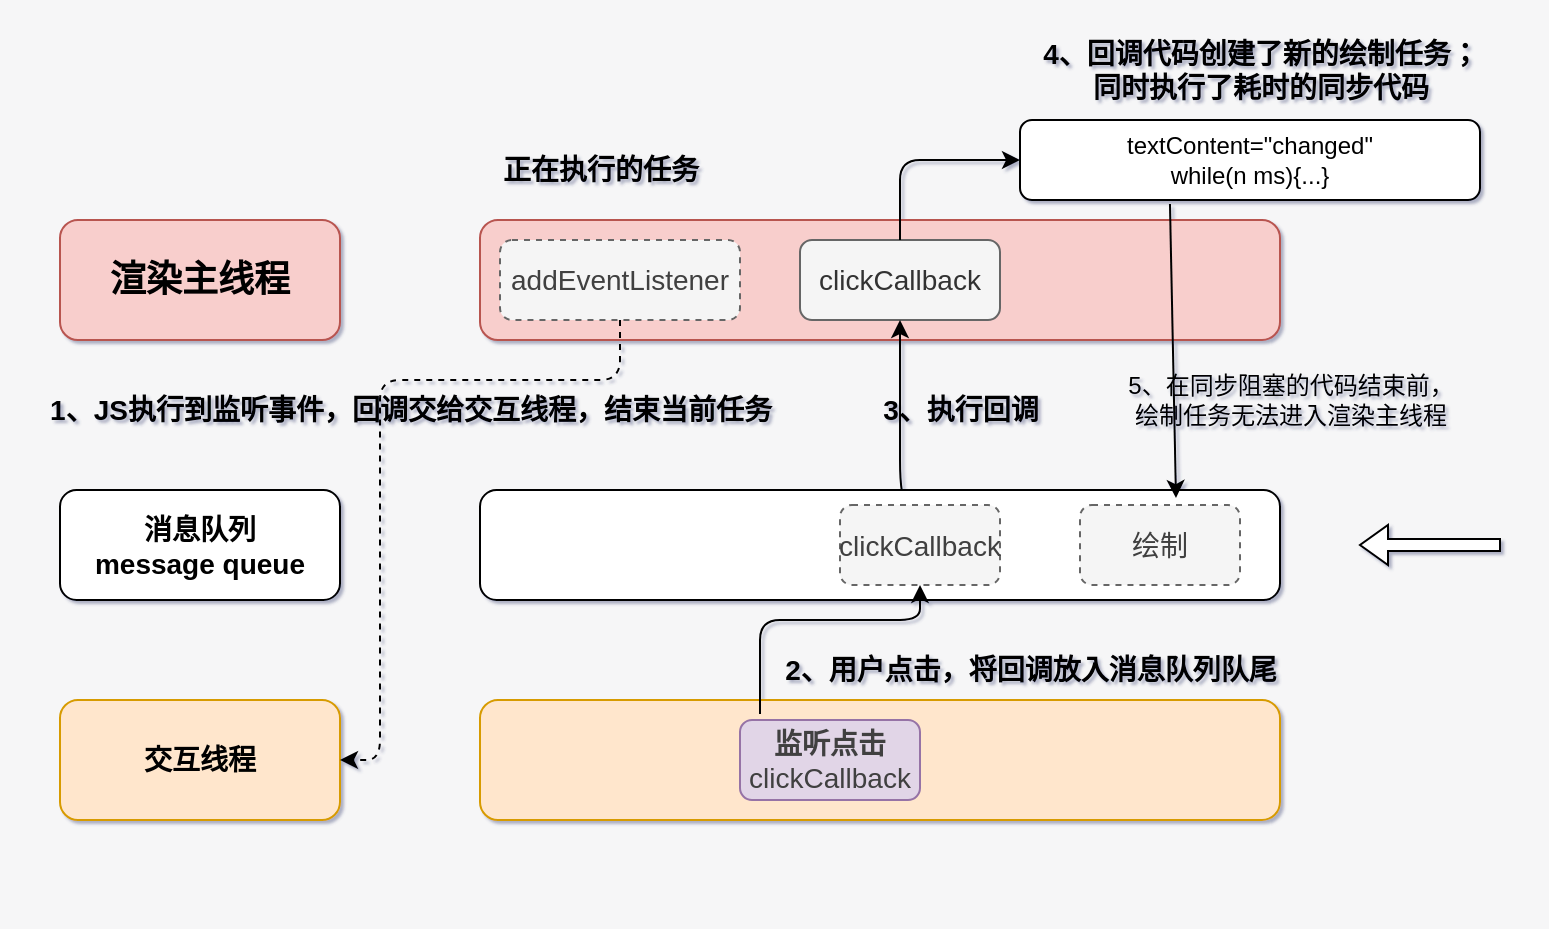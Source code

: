 <mxfile>
    <diagram id="7nYRHtWEUTvLt8xZohH6" name="第 1 页">
        <mxGraphModel dx="906" dy="1049" grid="1" gridSize="10" guides="1" tooltips="1" connect="1" arrows="1" fold="1" page="0" pageScale="1" pageWidth="827" pageHeight="1169" background="#F6F6F7" math="0" shadow="1">
            <root>
                <mxCell id="0"/>
                <mxCell id="1" parent="0"/>
                <mxCell id="77" value="" style="rounded=1;whiteSpace=wrap;html=1;fillColor=none;strokeColor=none;" parent="1" vertex="1">
                    <mxGeometry y="-40" width="770" height="460" as="geometry"/>
                </mxCell>
                <mxCell id="2" value="&lt;b&gt;&lt;font style=&quot;font-size: 18px;&quot;&gt;渲染主线程&lt;/font&gt;&lt;/b&gt;" style="rounded=1;whiteSpace=wrap;html=1;fillColor=#f8cecc;strokeColor=#b85450;" parent="1" vertex="1">
                    <mxGeometry x="30" y="70" width="140" height="60" as="geometry"/>
                </mxCell>
                <mxCell id="9" style="edgeStyle=none;html=1;exitX=1;exitY=0.5;exitDx=0;exitDy=0;" parent="1" source="3" edge="1">
                    <mxGeometry relative="1" as="geometry">
                        <mxPoint x="630" y="100" as="targetPoint"/>
                    </mxGeometry>
                </mxCell>
                <mxCell id="3" value="" style="rounded=1;whiteSpace=wrap;html=1;fillColor=#f8cecc;strokeColor=#b85450;" parent="1" vertex="1">
                    <mxGeometry x="240" y="70" width="400" height="60" as="geometry"/>
                </mxCell>
                <mxCell id="4" value="消息队列&lt;div&gt;message queue&lt;/div&gt;" style="rounded=1;whiteSpace=wrap;html=1;fontStyle=1;fontSize=14;" parent="1" vertex="1">
                    <mxGeometry x="30" y="205" width="140" height="55" as="geometry"/>
                </mxCell>
                <mxCell id="5" value="&lt;font style=&quot;font-size: 14px;&quot;&gt;clickCallback&lt;/font&gt;" style="rounded=1;whiteSpace=wrap;html=1;fillColor=#f5f5f5;fontColor=#333333;strokeColor=#666666;" parent="1" vertex="1">
                    <mxGeometry x="400" y="80" width="100" height="40" as="geometry"/>
                </mxCell>
                <mxCell id="6" value="&lt;font&gt;正在执行的任务&lt;/font&gt;" style="text;html=1;align=center;verticalAlign=middle;resizable=0;points=[];autosize=1;strokeColor=none;fillColor=none;fontStyle=1;fontSize=14;" parent="1" vertex="1">
                    <mxGeometry x="240" y="30" width="120" height="30" as="geometry"/>
                </mxCell>
                <mxCell id="85" value="" style="edgeStyle=none;html=1;exitX=0.4;exitY=-0.012;exitDx=0;exitDy=0;exitPerimeter=0;" edge="1" parent="1" source="16" target="5">
                    <mxGeometry relative="1" as="geometry">
                        <Array as="points">
                            <mxPoint x="450" y="200"/>
                            <mxPoint x="450" y="180"/>
                        </Array>
                    </mxGeometry>
                </mxCell>
                <mxCell id="8" value="" style="rounded=1;whiteSpace=wrap;html=1;" parent="1" vertex="1">
                    <mxGeometry x="240" y="205" width="400" height="55" as="geometry"/>
                </mxCell>
                <mxCell id="12" value="&lt;font style=&quot;font-size: 14px;&quot;&gt;&lt;b&gt;交互线程&lt;/b&gt;&lt;/font&gt;" style="rounded=1;whiteSpace=wrap;html=1;fillColor=#ffe6cc;strokeColor=#d79b00;" parent="1" vertex="1">
                    <mxGeometry x="30" y="310" width="140" height="60" as="geometry"/>
                </mxCell>
                <mxCell id="16" value="&lt;span style=&quot;color: rgb(63, 63, 63); font-size: 14px;&quot;&gt;clickCallback&lt;/span&gt;" style="rounded=1;whiteSpace=wrap;html=1;dashed=1;fillColor=#f5f5f5;fontColor=#333333;strokeColor=#666666;" parent="1" vertex="1">
                    <mxGeometry x="420" y="212.5" width="80" height="40" as="geometry"/>
                </mxCell>
                <mxCell id="27" value="" style="shape=singleArrow;direction=west;whiteSpace=wrap;html=1;" parent="1" vertex="1">
                    <mxGeometry x="680" y="222.5" width="70" height="20" as="geometry"/>
                </mxCell>
                <mxCell id="17" value="" style="endArrow=classic;html=1;dashed=1;exitX=0.5;exitY=1;exitDx=0;exitDy=0;entryX=1;entryY=0.5;entryDx=0;entryDy=0;" parent="1" source="78" target="12" edge="1">
                    <mxGeometry width="50" height="50" relative="1" as="geometry">
                        <mxPoint x="370" y="320" as="sourcePoint"/>
                        <mxPoint x="480" y="260" as="targetPoint"/>
                        <Array as="points">
                            <mxPoint x="310" y="150"/>
                            <mxPoint x="190" y="150"/>
                            <mxPoint x="190" y="340"/>
                        </Array>
                    </mxGeometry>
                </mxCell>
                <mxCell id="78" value="&lt;span style=&quot;color: rgb(63, 63, 63); font-size: 14px;&quot;&gt;addEventListener&lt;/span&gt;" style="rounded=1;whiteSpace=wrap;html=1;dashed=1;fillColor=#f5f5f5;fontColor=#333333;strokeColor=#666666;" vertex="1" parent="1">
                    <mxGeometry x="250" y="80" width="120" height="40" as="geometry"/>
                </mxCell>
                <mxCell id="79" value="1、JS执行到监听事件，回调交给交互线程，结束当前任务" style="text;html=1;align=center;verticalAlign=middle;resizable=0;points=[];autosize=1;strokeColor=none;fillColor=none;fontStyle=1;fontSize=14;" vertex="1" parent="1">
                    <mxGeometry x="15" y="150" width="380" height="30" as="geometry"/>
                </mxCell>
                <mxCell id="80" value="&lt;span style=&quot;font-family: monospace; font-size: 0px; text-align: start; text-wrap-mode: nowrap; background-color: rgb(251, 251, 251);&quot;&gt;%3CmxGraphModel%3E%3Croot%3E%3CmxCell%20id%3D%220%22%2F%3E%3CmxCell%20id%3D%221%22%20parent%3D%220%22%2F%3E%3CmxCell%20id%3D%222%22%20value%3D%22%26lt%3Bb%20style%3D%26quot%3Bcolor%3A%20rgb(63%2C%2063%2C%2063)%3B%20font-size%3A%2014px%3B%26quot%3B%26gt%3B%E8%AE%A1%E6%97%B6%E4%B8%AD...%26lt%3B%2Fb%26gt%3B%22%20style%3D%22rounded%3D1%3BwhiteSpace%3Dwrap%3Bhtml%3D1%3BfillColor%3D%23e1d5e7%3BstrokeColor%3D%239673a6%3B%22%20vertex%3D%221%22%20parent%3D%221%22%3E%3CmxGeometry%20x%3D%22330%22%20y%3D%22-850%22%20width%3D%22200%22%20height%3D%2240%22%20as%3D%22geometry%22%2F%3E%3C%2FmxCell%3E%3C%2Froot%3E%3C%2FmxGraphModel%3E&lt;/span&gt;" style="rounded=1;whiteSpace=wrap;html=1;fillColor=#ffe6cc;strokeColor=#d79b00;" vertex="1" parent="1">
                    <mxGeometry x="240" y="310" width="400" height="60" as="geometry"/>
                </mxCell>
                <mxCell id="82" value="&lt;b style=&quot;color: rgb(63, 63, 63); font-size: 14px;&quot;&gt;监听点击&lt;/b&gt;&lt;span style=&quot;color: rgb(63, 63, 63); font-size: 14px;&quot;&gt;clickCallback&lt;/span&gt;" style="rounded=1;whiteSpace=wrap;html=1;fillColor=#e1d5e7;strokeColor=#9673a6;" vertex="1" parent="1">
                    <mxGeometry x="370" y="320" width="90" height="40" as="geometry"/>
                </mxCell>
                <mxCell id="84" value="2、用户点击，将回调放入消息队列队尾" style="text;html=1;align=center;verticalAlign=middle;resizable=0;points=[];autosize=1;strokeColor=none;fillColor=none;fontStyle=1;fontSize=14;" vertex="1" parent="1">
                    <mxGeometry x="380" y="280" width="270" height="30" as="geometry"/>
                </mxCell>
                <mxCell id="86" value="" style="endArrow=classic;html=1;entryX=0.5;entryY=1;entryDx=0;entryDy=0;" edge="1" parent="1" target="16">
                    <mxGeometry width="50" height="50" relative="1" as="geometry">
                        <mxPoint x="380" y="317" as="sourcePoint"/>
                        <mxPoint x="410" y="160" as="targetPoint"/>
                        <Array as="points">
                            <mxPoint x="380" y="270"/>
                            <mxPoint x="460" y="270"/>
                        </Array>
                    </mxGeometry>
                </mxCell>
                <mxCell id="87" value="3、执行回调" style="text;html=1;align=center;verticalAlign=middle;resizable=0;points=[];autosize=1;strokeColor=none;fillColor=none;fontStyle=1;fontSize=14;" vertex="1" parent="1">
                    <mxGeometry x="430" y="150" width="100" height="30" as="geometry"/>
                </mxCell>
                <mxCell id="88" value="&lt;span style=&quot;color: rgb(63, 63, 63); font-size: 14px;&quot;&gt;绘制&lt;/span&gt;" style="rounded=1;whiteSpace=wrap;html=1;dashed=1;fillColor=#f5f5f5;fontColor=#333333;strokeColor=#666666;" vertex="1" parent="1">
                    <mxGeometry x="540" y="212.5" width="80" height="40" as="geometry"/>
                </mxCell>
                <mxCell id="89" value="" style="endArrow=classic;html=1;exitX=0.525;exitY=0.167;exitDx=0;exitDy=0;exitPerimeter=0;" edge="1" parent="1" source="3" target="90">
                    <mxGeometry width="50" height="50" relative="1" as="geometry">
                        <mxPoint x="500" y="100" as="sourcePoint"/>
                        <mxPoint x="550" y="50" as="targetPoint"/>
                        <Array as="points">
                            <mxPoint x="450" y="40"/>
                        </Array>
                    </mxGeometry>
                </mxCell>
                <mxCell id="90" value="textContent=&quot;changed&quot;&lt;div&gt;while(n ms){...}&lt;/div&gt;" style="rounded=1;whiteSpace=wrap;html=1;" vertex="1" parent="1">
                    <mxGeometry x="510" y="20" width="230" height="40" as="geometry"/>
                </mxCell>
                <mxCell id="94" value="" style="edgeStyle=none;html=1;" edge="1" parent="1" source="91" target="90">
                    <mxGeometry relative="1" as="geometry"/>
                </mxCell>
                <mxCell id="91" value="&lt;span style=&quot;color: rgb(0, 0, 0); font-size: 14px; font-weight: 700;&quot;&gt;4、回调代码创建了新的绘制任务；&lt;/span&gt;&lt;div&gt;&lt;span style=&quot;font-size: 14px; font-weight: 700; background-color: transparent;&quot;&gt;同时执行了耗时的同步代码&lt;/span&gt;&lt;/div&gt;" style="text;html=1;align=center;verticalAlign=middle;resizable=0;points=[];autosize=1;strokeColor=none;fillColor=none;" vertex="1" parent="1">
                    <mxGeometry x="510" y="-30" width="240" height="50" as="geometry"/>
                </mxCell>
                <mxCell id="92" value="" style="endArrow=classic;html=1;entryX=0.87;entryY=0.073;entryDx=0;entryDy=0;exitX=0.326;exitY=1.05;exitDx=0;exitDy=0;entryPerimeter=0;exitPerimeter=0;" edge="1" parent="1" source="90" target="8">
                    <mxGeometry width="50" height="50" relative="1" as="geometry">
                        <mxPoint x="360" y="210" as="sourcePoint"/>
                        <mxPoint x="410" y="160" as="targetPoint"/>
                    </mxGeometry>
                </mxCell>
                <mxCell id="95" value="5、在同步阻塞的代码结束前，&lt;div&gt;绘制任务无法进入渲染主线程&lt;/div&gt;" style="text;html=1;align=center;verticalAlign=middle;resizable=0;points=[];autosize=1;strokeColor=none;fillColor=none;" vertex="1" parent="1">
                    <mxGeometry x="550" y="140" width="190" height="40" as="geometry"/>
                </mxCell>
            </root>
        </mxGraphModel>
    </diagram>
</mxfile>